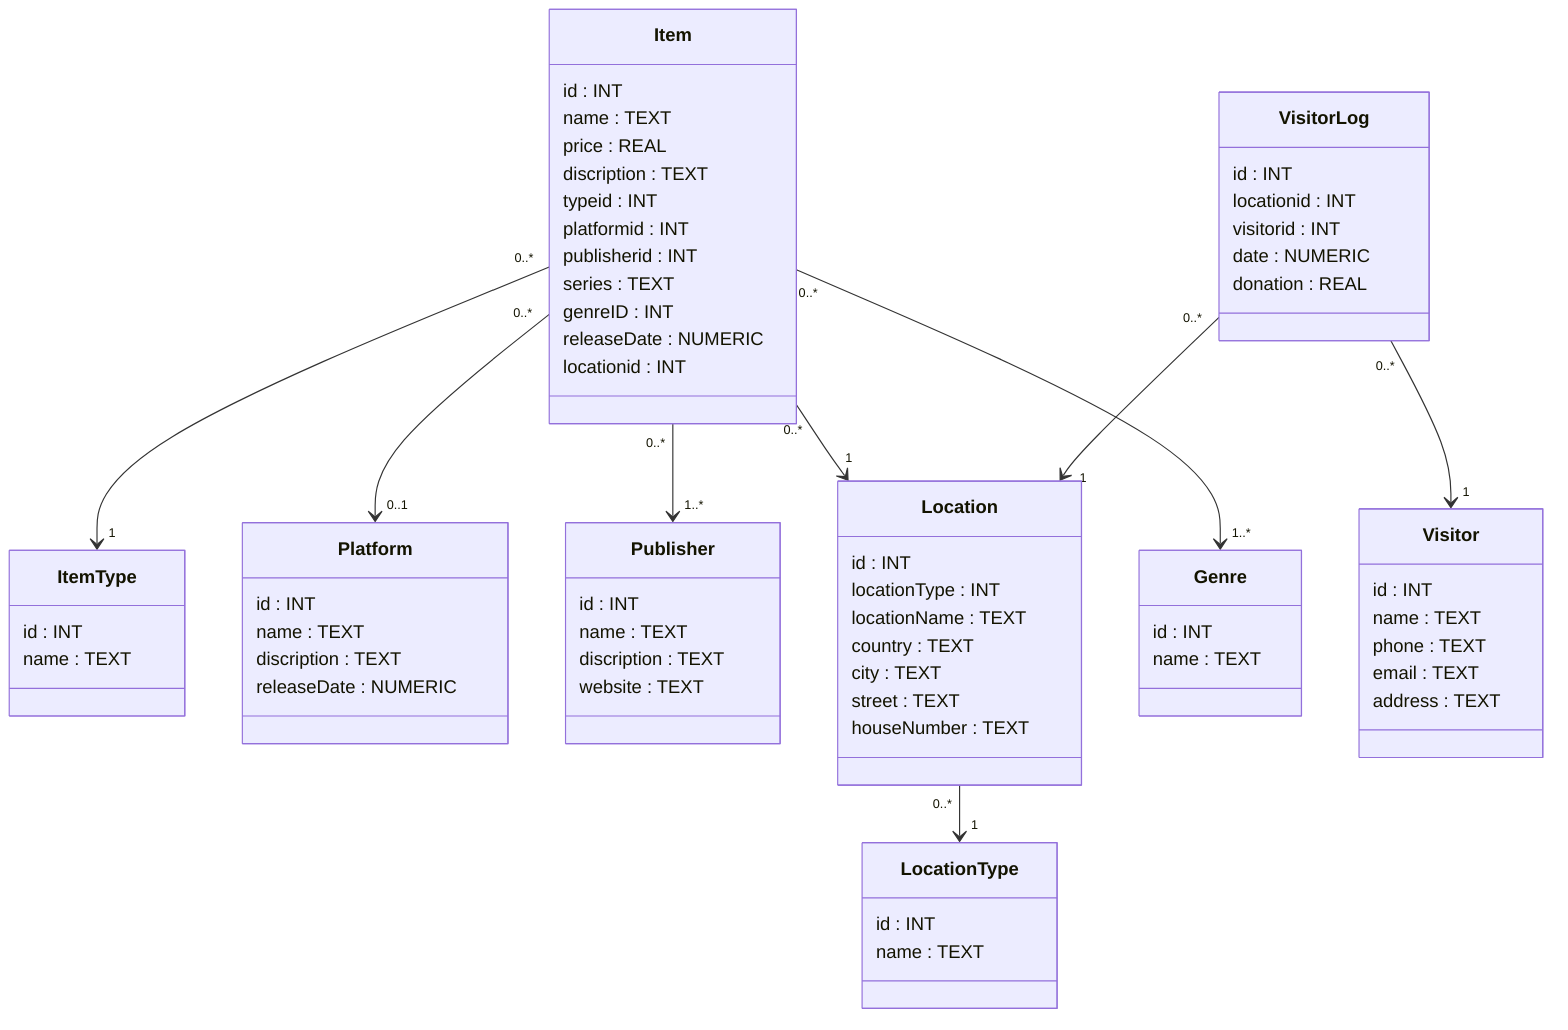 classDiagram

    Item "0..*" --> "1" ItemType
    Item "0..*" --> "0..1" Platform
    Item "0..*" --> "1..*" Publisher
    Item "0..*" --> "1" Location
    Item "0..*" --> "1..*" Genre
    VisitorLog "0..*" --> "1" Location
    VisitorLog "0..*" --> "1" Visitor
    Location "0..*" --> "1" LocationType

    class Item {
        id : INT
        name : TEXT
        price : REAL
        discription : TEXT
        typeid : INT
        platformid : INT
        publisherid : INT
        series : TEXT
        genreID : INT
        releaseDate : NUMERIC
        locationid : INT
    }

    class ItemType {
        id : INT
        name : TEXT
    }

    class Genre {
        id : INT
        name : TEXT
    }

    class Platform {
        id : INT
        name : TEXT
        discription : TEXT
        releaseDate : NUMERIC
    }
    
    class Publisher {
        id : INT
        name : TEXT
        discription : TEXT
        website : TEXT
    }
    
    class Location {
        id : INT
        locationType : INT
        locationName : TEXT
        country : TEXT
        city : TEXT
        street : TEXT
        houseNumber : TEXT
    }
    
    class LocationType {
        id : INT
        name : TEXT
    }

    class VisitorLog {
        id : INT
        locationid : INT
        visitorid : INT
        date : NUMERIC
        donation : REAL
    }
    
    class Visitor {
        id : INT
        name : TEXT
        phone : TEXT
        email : TEXT
        address : TEXT
    }